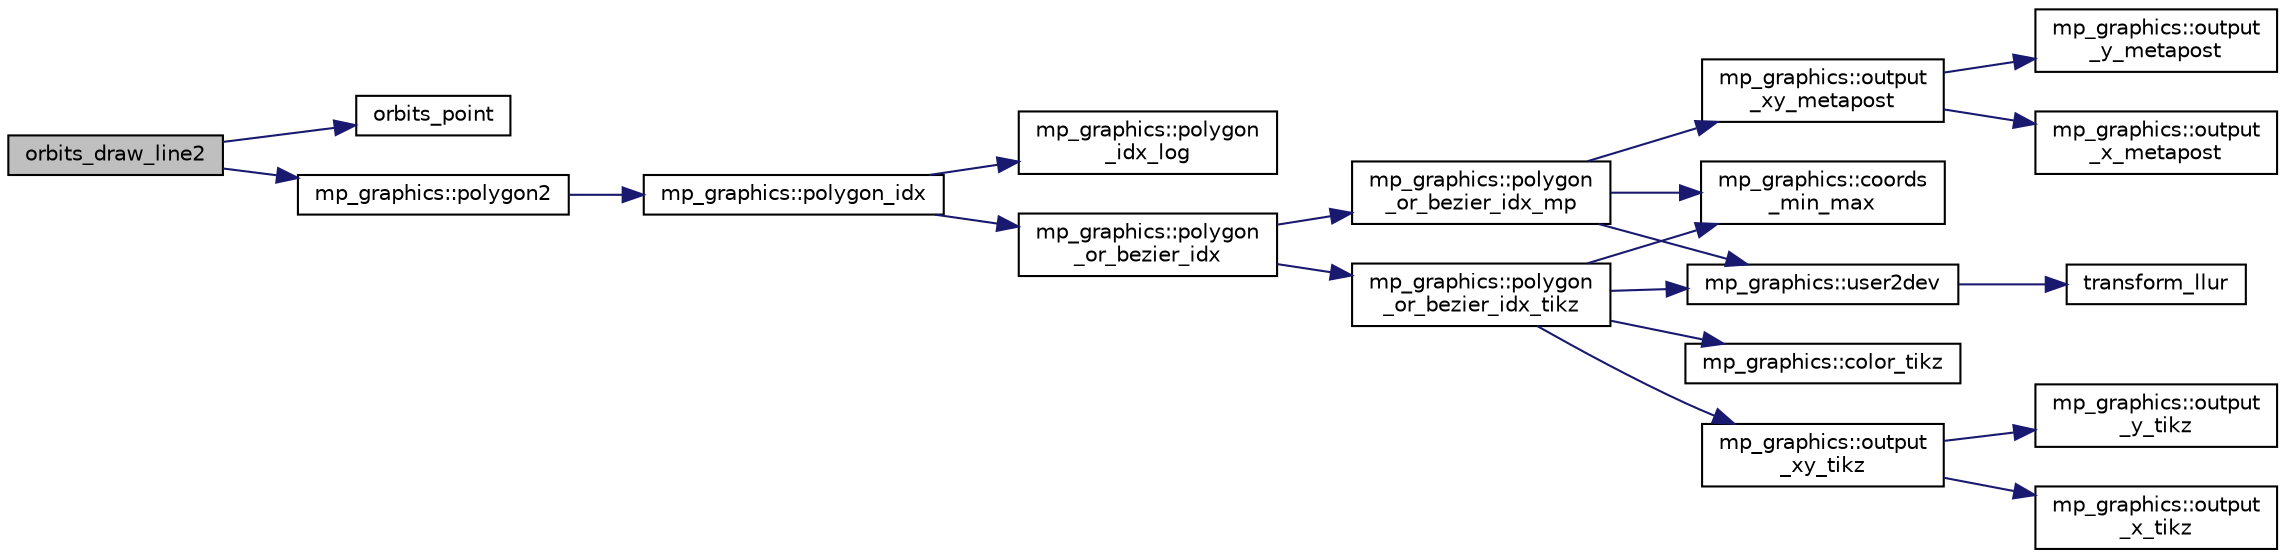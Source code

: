 digraph "orbits_draw_line2"
{
  edge [fontname="Helvetica",fontsize="10",labelfontname="Helvetica",labelfontsize="10"];
  node [fontname="Helvetica",fontsize="10",shape=record];
  rankdir="LR";
  Node384 [label="orbits_draw_line2",height=0.2,width=0.4,color="black", fillcolor="grey75", style="filled", fontcolor="black"];
  Node384 -> Node385 [color="midnightblue",fontsize="10",style="solid",fontname="Helvetica"];
  Node385 [label="orbits_point",height=0.2,width=0.4,color="black", fillcolor="white", style="filled",URL="$d9/d29/draw_8_c.html#a2c437e67c2fe1c2693cccb961c9c185e"];
  Node384 -> Node386 [color="midnightblue",fontsize="10",style="solid",fontname="Helvetica"];
  Node386 [label="mp_graphics::polygon2",height=0.2,width=0.4,color="black", fillcolor="white", style="filled",URL="$da/d2c/classmp__graphics.html#ad4052be9dec4eeef879dcc8ca6d85d71"];
  Node386 -> Node387 [color="midnightblue",fontsize="10",style="solid",fontname="Helvetica"];
  Node387 [label="mp_graphics::polygon_idx",height=0.2,width=0.4,color="black", fillcolor="white", style="filled",URL="$da/d2c/classmp__graphics.html#a60729a478cad572ccb9df00b0f5988df"];
  Node387 -> Node388 [color="midnightblue",fontsize="10",style="solid",fontname="Helvetica"];
  Node388 [label="mp_graphics::polygon\l_idx_log",height=0.2,width=0.4,color="black", fillcolor="white", style="filled",URL="$da/d2c/classmp__graphics.html#aef990b1a5e84f4781ff613ce48fafe83"];
  Node387 -> Node389 [color="midnightblue",fontsize="10",style="solid",fontname="Helvetica"];
  Node389 [label="mp_graphics::polygon\l_or_bezier_idx",height=0.2,width=0.4,color="black", fillcolor="white", style="filled",URL="$da/d2c/classmp__graphics.html#ac67f20507b7b4f592e9ed90aaa1f472a"];
  Node389 -> Node390 [color="midnightblue",fontsize="10",style="solid",fontname="Helvetica"];
  Node390 [label="mp_graphics::polygon\l_or_bezier_idx_mp",height=0.2,width=0.4,color="black", fillcolor="white", style="filled",URL="$da/d2c/classmp__graphics.html#ac1c736f6c02abd6df696eb949c3513ac"];
  Node390 -> Node391 [color="midnightblue",fontsize="10",style="solid",fontname="Helvetica"];
  Node391 [label="mp_graphics::coords\l_min_max",height=0.2,width=0.4,color="black", fillcolor="white", style="filled",URL="$da/d2c/classmp__graphics.html#afa0af74da2afd1d00b2eeb5e25b4f596"];
  Node390 -> Node392 [color="midnightblue",fontsize="10",style="solid",fontname="Helvetica"];
  Node392 [label="mp_graphics::user2dev",height=0.2,width=0.4,color="black", fillcolor="white", style="filled",URL="$da/d2c/classmp__graphics.html#af087f5f4b08c72f67f5e35cc312070fb"];
  Node392 -> Node393 [color="midnightblue",fontsize="10",style="solid",fontname="Helvetica"];
  Node393 [label="transform_llur",height=0.2,width=0.4,color="black", fillcolor="white", style="filled",URL="$d9/d29/draw_8_c.html#af38b139f64e19404b9a944c7188d4aff"];
  Node390 -> Node394 [color="midnightblue",fontsize="10",style="solid",fontname="Helvetica"];
  Node394 [label="mp_graphics::output\l_xy_metapost",height=0.2,width=0.4,color="black", fillcolor="white", style="filled",URL="$da/d2c/classmp__graphics.html#a564e7d2700489eed72ea865b3acc14db"];
  Node394 -> Node395 [color="midnightblue",fontsize="10",style="solid",fontname="Helvetica"];
  Node395 [label="mp_graphics::output\l_x_metapost",height=0.2,width=0.4,color="black", fillcolor="white", style="filled",URL="$da/d2c/classmp__graphics.html#aee38beb59e940946cbb575cde90b9cfe"];
  Node394 -> Node396 [color="midnightblue",fontsize="10",style="solid",fontname="Helvetica"];
  Node396 [label="mp_graphics::output\l_y_metapost",height=0.2,width=0.4,color="black", fillcolor="white", style="filled",URL="$da/d2c/classmp__graphics.html#a41c9d8463dc57fa97bb9a1e0577980b6"];
  Node389 -> Node397 [color="midnightblue",fontsize="10",style="solid",fontname="Helvetica"];
  Node397 [label="mp_graphics::polygon\l_or_bezier_idx_tikz",height=0.2,width=0.4,color="black", fillcolor="white", style="filled",URL="$da/d2c/classmp__graphics.html#ae266ecef91f4cd8a6fd4054b17354370"];
  Node397 -> Node398 [color="midnightblue",fontsize="10",style="solid",fontname="Helvetica"];
  Node398 [label="mp_graphics::color_tikz",height=0.2,width=0.4,color="black", fillcolor="white", style="filled",URL="$da/d2c/classmp__graphics.html#a55d0835caab08eaf3e409096bbb91d63"];
  Node397 -> Node391 [color="midnightblue",fontsize="10",style="solid",fontname="Helvetica"];
  Node397 -> Node392 [color="midnightblue",fontsize="10",style="solid",fontname="Helvetica"];
  Node397 -> Node399 [color="midnightblue",fontsize="10",style="solid",fontname="Helvetica"];
  Node399 [label="mp_graphics::output\l_xy_tikz",height=0.2,width=0.4,color="black", fillcolor="white", style="filled",URL="$da/d2c/classmp__graphics.html#a640800bc67fec9ed441b27c71461e9c6"];
  Node399 -> Node400 [color="midnightblue",fontsize="10",style="solid",fontname="Helvetica"];
  Node400 [label="mp_graphics::output\l_x_tikz",height=0.2,width=0.4,color="black", fillcolor="white", style="filled",URL="$da/d2c/classmp__graphics.html#a311d4fb1c32d1eb0faeee055bb8badee"];
  Node399 -> Node401 [color="midnightblue",fontsize="10",style="solid",fontname="Helvetica"];
  Node401 [label="mp_graphics::output\l_y_tikz",height=0.2,width=0.4,color="black", fillcolor="white", style="filled",URL="$da/d2c/classmp__graphics.html#a0d6bddb89b4c58c82aa124dd003dda08"];
}
